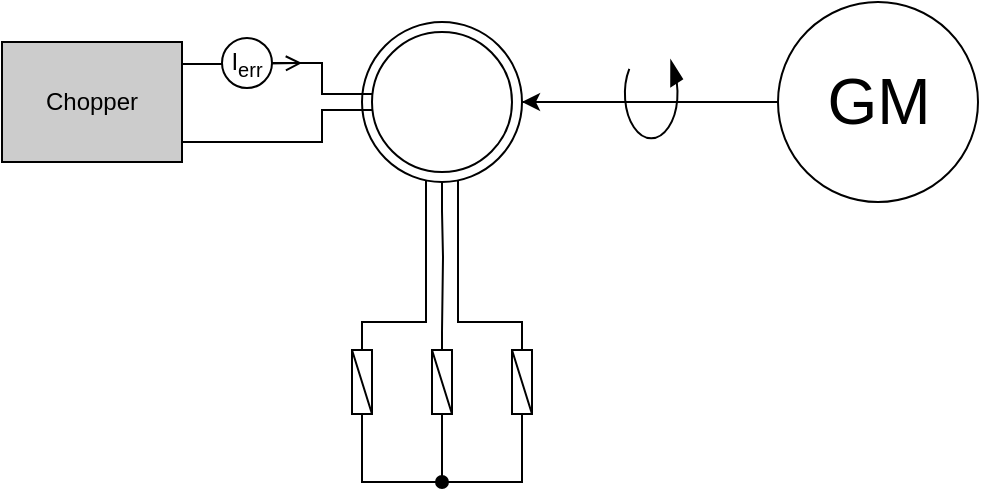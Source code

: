 <mxfile version="10.6.1" type="device"><diagram id="0VfgfQ8JL-X89YtY5rVO" name="Page-1"><mxGraphModel dx="1394" dy="753" grid="1" gridSize="10" guides="1" tooltips="1" connect="1" arrows="1" fold="1" page="1" pageScale="1" pageWidth="827" pageHeight="1169" math="0" shadow="0"><root><mxCell id="0"/><mxCell id="1" parent="0"/><mxCell id="fzYMCWZFywSXpNE1BMom-3" value="" style="edgeStyle=orthogonalEdgeStyle;rounded=0;orthogonalLoop=1;jettySize=auto;html=1;" edge="1" parent="1" source="fzYMCWZFywSXpNE1BMom-1"><mxGeometry relative="1" as="geometry"><mxPoint x="300" y="300" as="targetPoint"/></mxGeometry></mxCell><mxCell id="fzYMCWZFywSXpNE1BMom-1" value="GM" style="verticalLabelPosition=middle;shadow=0;dashed=0;align=center;fillColor=#ffffff;html=1;verticalAlign=middle;strokeWidth=1;shape=ellipse;fontSize=32;fontColor=#000000;perimeter=ellipsePerimeter;" vertex="1" parent="1"><mxGeometry x="428" y="250" width="100" height="100" as="geometry"/></mxCell><mxCell id="fzYMCWZFywSXpNE1BMom-4" value="" style="verticalLabelPosition=bottom;shadow=0;dashed=0;align=center;fillColor=#ffffff;html=1;verticalAlign=top;strokeWidth=1;shape=stencil(pVXBcoMgFPwarxkiWs2xY9NjL/kCYkhlguAgTZq/L+HpGBQcbWZyYXf27b4Hz0S4aCvS0ChGpG1oqSP8EcXxlShGjtzAsWEqALcIwVmQmgJ0uIuyUhLgVit5oTd20p2AiYoqpoG9AZbbGngfoXcDPn64KKUQxppJ0TrME29qEya0Y/4FhRvjUVNNFaBdxt/utEnhfH9mP9fYHP5hs/XY4MIgoVZxcSTl5VvJH3HyhqOcs6alw23kyDPXIZAbx9e2zRNwxcVZKjoT58w4h/sOTXMSOHMDZ27g0fzSmXua923I4/lNiJ6u5ZUOrgla+Dp6OWciLPeOec4evzn6PNmE+/YnGFXoV3R5hCR5NcKowvoI2c4pkMQrA+zStXrXv1+dTp+ufQUj/wX62f7T/EX/sN6ufGBBQntlNZOvgUXhn8MCfw==);rotation=90;" vertex="1" parent="1"><mxGeometry x="220" y="250" width="80" height="100" as="geometry"/></mxCell><mxCell id="fzYMCWZFywSXpNE1BMom-6" value="" style="verticalLabelPosition=bottom;shadow=0;dashed=0;align=center;fillColor=#ffffff;html=1;verticalAlign=top;strokeWidth=1;shape=mxgraph.electrical.rot_mech.verticalLabelPosition=bottom;shadow=0;dashed=0;align=center;fillColor=#000000;html=1;verticalAlign=top;strokeWidth=1;shape=mxgraph.electrical.rot_mech.rotation;" vertex="1" parent="1"><mxGeometry x="350" y="280" width="30" height="40" as="geometry"/></mxCell><mxCell id="fzYMCWZFywSXpNE1BMom-11" style="edgeStyle=orthogonalEdgeStyle;rounded=0;orthogonalLoop=1;jettySize=auto;html=1;exitX=0;exitY=0.5;exitDx=0;exitDy=0;exitPerimeter=0;entryX=1.184;entryY=0.58;entryDx=0;entryDy=0;entryPerimeter=0;endArrow=none;endFill=0;strokeWidth=1;" edge="1" parent="1" source="fzYMCWZFywSXpNE1BMom-7" target="fzYMCWZFywSXpNE1BMom-4"><mxGeometry relative="1" as="geometry"><Array as="points"><mxPoint x="220" y="410"/><mxPoint x="252" y="410"/></Array></mxGeometry></mxCell><mxCell id="fzYMCWZFywSXpNE1BMom-14" style="edgeStyle=orthogonalEdgeStyle;rounded=0;orthogonalLoop=1;jettySize=auto;html=1;exitX=1;exitY=0.5;exitDx=0;exitDy=0;exitPerimeter=0;entryX=1;entryY=0.5;entryDx=0;entryDy=0;entryPerimeter=0;endArrow=none;endFill=0;strokeWidth=1;" edge="1" parent="1" source="fzYMCWZFywSXpNE1BMom-7"><mxGeometry relative="1" as="geometry"><mxPoint x="300" y="465" as="targetPoint"/><Array as="points"><mxPoint x="220" y="490"/><mxPoint x="300" y="490"/></Array></mxGeometry></mxCell><mxCell id="fzYMCWZFywSXpNE1BMom-7" value="" style="verticalLabelPosition=bottom;shadow=0;dashed=0;align=center;fillColor=#ffffff;html=1;verticalAlign=top;strokeWidth=1;shape=stencil(pVTRbsIwDPyavKI02RCvKGwfsD8IxVCLNqmSANvfk8adtNAGFe3Rd7Lv7IvCpPKN7oEJrn0PdWByx4S4aod630ZYRKYhUHAqje6AkC/w6IN1EayI88HZM9zwEMYmNA04DMTeCKt4miQ/GN+yYSpnUtXWmKiP1viM+cPH4RpNyCygodF9VOkggCN4tPqdVT9jtXpP9ecrOvYSFghVC4SkikhpW6n2uj6fnL2Yw6w9N2Q0iWQ87Potd7PJ7ZTMFCSlOloHT7wcsW0p8NIxez28gwnxS3f2CqWUqjm7eXuLBorbLujP5Tfin/r85QVyAw8LzOb1zMDDAuX2FHohmvgfzCaaeibvIaH0gSTgDg==);rotation=90;" vertex="1" parent="1"><mxGeometry x="195" y="435" width="50" height="10" as="geometry"/></mxCell><mxCell id="fzYMCWZFywSXpNE1BMom-12" style="edgeStyle=orthogonalEdgeStyle;rounded=0;orthogonalLoop=1;jettySize=auto;html=1;exitX=0;exitY=0.5;exitDx=0;exitDy=0;exitPerimeter=0;entryX=1.182;entryY=0.5;entryDx=0;entryDy=0;entryPerimeter=0;endArrow=none;endFill=0;strokeWidth=1;" edge="1" parent="1" target="fzYMCWZFywSXpNE1BMom-4"><mxGeometry relative="1" as="geometry"><mxPoint x="260" y="415" as="sourcePoint"/></mxGeometry></mxCell><mxCell id="fzYMCWZFywSXpNE1BMom-15" style="edgeStyle=orthogonalEdgeStyle;rounded=0;orthogonalLoop=1;jettySize=auto;html=1;exitX=1;exitY=0.5;exitDx=0;exitDy=0;exitPerimeter=0;endArrow=oval;endFill=1;strokeWidth=1;" edge="1" parent="1"><mxGeometry relative="1" as="geometry"><mxPoint x="260" y="490" as="targetPoint"/><mxPoint x="260" y="465" as="sourcePoint"/></mxGeometry></mxCell><mxCell id="fzYMCWZFywSXpNE1BMom-13" style="edgeStyle=orthogonalEdgeStyle;rounded=0;orthogonalLoop=1;jettySize=auto;html=1;exitX=0;exitY=0.5;exitDx=0;exitDy=0;exitPerimeter=0;endArrow=none;endFill=0;strokeWidth=1;entryX=1.179;entryY=0.42;entryDx=0;entryDy=0;entryPerimeter=0;" edge="1" parent="1" target="fzYMCWZFywSXpNE1BMom-4"><mxGeometry relative="1" as="geometry"><mxPoint x="270" y="360" as="targetPoint"/><mxPoint x="300" y="415" as="sourcePoint"/><Array as="points"><mxPoint x="300" y="410"/><mxPoint x="268" y="410"/></Array></mxGeometry></mxCell><mxCell id="fzYMCWZFywSXpNE1BMom-16" value="" style="verticalLabelPosition=bottom;shadow=0;dashed=0;align=center;fillColor=#ffffff;html=1;verticalAlign=top;strokeWidth=1;shape=stencil(pVTRbsIwDPyavKI02RCvKGwfsD8IxVCLNqmSANvfk8adtNAGFe3Rd7Lv7IvCpPKN7oEJrn0PdWByx4S4aod630ZYRKYhUHAqje6AkC/w6IN1EayI88HZM9zwEMYmNA04DMTeCKt4miQ/GN+yYSpnUtXWmKiP1viM+cPH4RpNyCygodF9VOkggCN4tPqdVT9jtXpP9ecrOvYSFghVC4SkikhpW6n2uj6fnL2Yw6w9N2Q0iWQ87Potd7PJ7ZTMFCSlOloHT7wcsW0p8NIxez28gwnxS3f2CqWUqjm7eXuLBorbLujP5Tfin/r85QVyAw8LzOb1zMDDAuX2FHohmvgfzCaaeibvIaH0gSTgDg==);rotation=90;" vertex="1" parent="1"><mxGeometry x="235" y="435" width="50" height="10" as="geometry"/></mxCell><mxCell id="fzYMCWZFywSXpNE1BMom-17" value="" style="verticalLabelPosition=bottom;shadow=0;dashed=0;align=center;fillColor=#ffffff;html=1;verticalAlign=top;strokeWidth=1;shape=stencil(pVTRbsIwDPyavKI02RCvKGwfsD8IxVCLNqmSANvfk8adtNAGFe3Rd7Lv7IvCpPKN7oEJrn0PdWByx4S4aod630ZYRKYhUHAqje6AkC/w6IN1EayI88HZM9zwEMYmNA04DMTeCKt4miQ/GN+yYSpnUtXWmKiP1viM+cPH4RpNyCygodF9VOkggCN4tPqdVT9jtXpP9ecrOvYSFghVC4SkikhpW6n2uj6fnL2Yw6w9N2Q0iWQ87Potd7PJ7ZTMFCSlOloHT7wcsW0p8NIxez28gwnxS3f2CqWUqjm7eXuLBorbLujP5Tfin/r85QVyAw8LzOb1zMDDAuX2FHohmvgfzCaaeibvIaH0gSTgDg==);rotation=90;" vertex="1" parent="1"><mxGeometry x="275" y="435" width="50" height="10" as="geometry"/></mxCell><mxCell id="fzYMCWZFywSXpNE1BMom-23" value="" style="endArrow=none;html=1;strokeWidth=1;edgeStyle=orthogonalEdgeStyle;strokeColor=#000000;rounded=0;exitX=1;exitY=0.5;exitDx=0;exitDy=0;" edge="1" parent="1" source="fzYMCWZFywSXpNE1BMom-27"><mxGeometry width="50" height="50" relative="1" as="geometry"><mxPoint x="180" y="280" as="sourcePoint"/><mxPoint x="211" y="296" as="targetPoint"/><Array as="points"><mxPoint x="200" y="281"/><mxPoint x="200" y="296"/></Array></mxGeometry></mxCell><mxCell id="fzYMCWZFywSXpNE1BMom-24" value="" style="endArrow=none;html=1;strokeWidth=1;edgeStyle=orthogonalEdgeStyle;strokeColor=#000000;rounded=0;exitX=1;exitY=0.834;exitDx=0;exitDy=0;exitPerimeter=0;" edge="1" parent="1" source="fzYMCWZFywSXpNE1BMom-26"><mxGeometry width="50" height="50" relative="1" as="geometry"><mxPoint x="110" y="322.667" as="sourcePoint"/><mxPoint x="211" y="304" as="targetPoint"/><Array as="points"><mxPoint x="200" y="320"/><mxPoint x="200" y="304"/></Array></mxGeometry></mxCell><mxCell id="fzYMCWZFywSXpNE1BMom-26" value="Chopper" style="rounded=0;whiteSpace=wrap;html=1;shadow=0;dashed=0;strokeWidth=1;fillColor=#CCCCCC;" vertex="1" parent="1"><mxGeometry x="40" y="270" width="90" height="60" as="geometry"/></mxCell><mxCell id="fzYMCWZFywSXpNE1BMom-29" value="" style="endArrow=open;html=1;strokeColor=#000000;strokeWidth=1;endFill=0;rounded=0;edgeStyle=orthogonalEdgeStyle;" edge="1" parent="1"><mxGeometry width="50" height="50" relative="1" as="geometry"><mxPoint x="130" y="281" as="sourcePoint"/><mxPoint x="190" y="280.5" as="targetPoint"/><Array as="points"><mxPoint x="160" y="281"/></Array></mxGeometry></mxCell><mxCell id="fzYMCWZFywSXpNE1BMom-27" value="I&lt;sub&gt;err&lt;/sub&gt;" style="ellipse;whiteSpace=wrap;html=1;aspect=fixed;shadow=0;dashed=0;strokeWidth=1;fillColor=#FFFFFF;" vertex="1" parent="1"><mxGeometry x="150" y="268" width="25" height="25" as="geometry"/></mxCell></root></mxGraphModel></diagram></mxfile>
